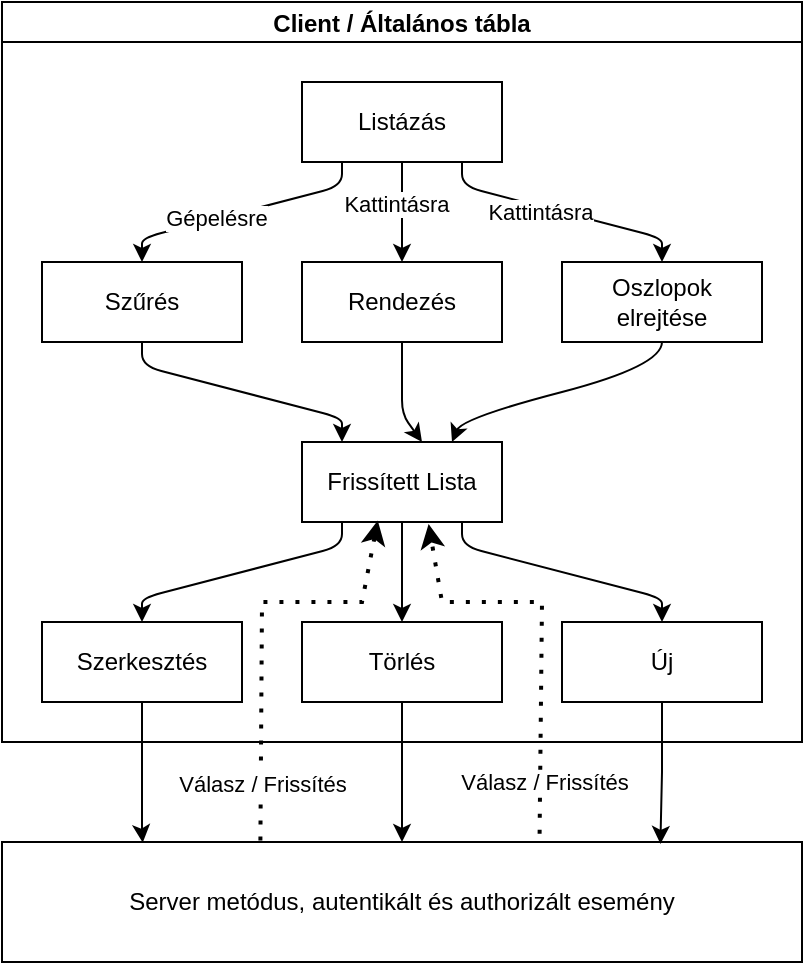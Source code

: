 <mxfile version="24.2.1" type="device">
  <diagram name="Page-1" id="GBj5iKv1wh0PbMnMIuHy">
    <mxGraphModel dx="1024" dy="586" grid="1" gridSize="10" guides="1" tooltips="1" connect="1" arrows="1" fold="1" page="1" pageScale="1" pageWidth="850" pageHeight="1100" math="0" shadow="0">
      <root>
        <mxCell id="0" />
        <mxCell id="1" parent="0" />
        <mxCell id="EJuAX2CbbpujH-HPQyCx-14" value="Client / Általános tábla" style="swimlane;startSize=20;horizontal=1;childLayout=flowLayout;flowOrientation=north;resizable=0;interRankCellSpacing=50;containerType=tree;fontSize=12;" vertex="1" parent="1">
          <mxGeometry x="80" y="100" width="400" height="370" as="geometry" />
        </mxCell>
        <mxCell id="EJuAX2CbbpujH-HPQyCx-15" value="Listázás" style="whiteSpace=wrap;html=1;" vertex="1" parent="EJuAX2CbbpujH-HPQyCx-14">
          <mxGeometry x="150" y="40" width="100" height="40" as="geometry" />
        </mxCell>
        <mxCell id="EJuAX2CbbpujH-HPQyCx-16" value="Szűrés" style="whiteSpace=wrap;html=1;" vertex="1" parent="EJuAX2CbbpujH-HPQyCx-14">
          <mxGeometry x="20" y="130" width="100" height="40" as="geometry" />
        </mxCell>
        <mxCell id="EJuAX2CbbpujH-HPQyCx-17" value="" style="html=1;rounded=1;curved=0;sourcePerimeterSpacing=0;targetPerimeterSpacing=0;startSize=6;endSize=6;noEdgeStyle=1;orthogonal=1;" edge="1" parent="EJuAX2CbbpujH-HPQyCx-14" source="EJuAX2CbbpujH-HPQyCx-15" target="EJuAX2CbbpujH-HPQyCx-16">
          <mxGeometry relative="1" as="geometry">
            <Array as="points">
              <mxPoint x="170" y="92" />
              <mxPoint x="70" y="118" />
            </Array>
          </mxGeometry>
        </mxCell>
        <mxCell id="EJuAX2CbbpujH-HPQyCx-40" value="Gépelésre" style="edgeLabel;html=1;align=center;verticalAlign=middle;resizable=0;points=[];" vertex="1" connectable="0" parent="EJuAX2CbbpujH-HPQyCx-17">
          <mxGeometry x="0.21" y="-1" relative="1" as="geometry">
            <mxPoint as="offset" />
          </mxGeometry>
        </mxCell>
        <mxCell id="EJuAX2CbbpujH-HPQyCx-18" value="Rendezés" style="whiteSpace=wrap;html=1;" vertex="1" parent="EJuAX2CbbpujH-HPQyCx-14">
          <mxGeometry x="150" y="130" width="100" height="40" as="geometry" />
        </mxCell>
        <mxCell id="EJuAX2CbbpujH-HPQyCx-19" value="" style="html=1;rounded=1;curved=0;sourcePerimeterSpacing=0;targetPerimeterSpacing=0;startSize=6;endSize=6;noEdgeStyle=1;orthogonal=1;" edge="1" parent="EJuAX2CbbpujH-HPQyCx-14" source="EJuAX2CbbpujH-HPQyCx-15" target="EJuAX2CbbpujH-HPQyCx-18">
          <mxGeometry relative="1" as="geometry">
            <Array as="points">
              <mxPoint x="200" y="94" />
              <mxPoint x="200" y="118" />
            </Array>
          </mxGeometry>
        </mxCell>
        <mxCell id="EJuAX2CbbpujH-HPQyCx-41" value="Kattintásra" style="edgeLabel;html=1;align=center;verticalAlign=middle;resizable=0;points=[];" vertex="1" connectable="0" parent="EJuAX2CbbpujH-HPQyCx-19">
          <mxGeometry x="-0.17" y="-3" relative="1" as="geometry">
            <mxPoint as="offset" />
          </mxGeometry>
        </mxCell>
        <mxCell id="EJuAX2CbbpujH-HPQyCx-22" value="" style="html=1;rounded=1;curved=0;sourcePerimeterSpacing=0;targetPerimeterSpacing=0;startSize=6;endSize=6;noEdgeStyle=1;orthogonal=1;entryX=0.6;entryY=0;entryDx=0;entryDy=0;entryPerimeter=0;" edge="1" parent="EJuAX2CbbpujH-HPQyCx-14" source="EJuAX2CbbpujH-HPQyCx-18" target="EJuAX2CbbpujH-HPQyCx-37">
          <mxGeometry relative="1" as="geometry">
            <mxPoint x="940" y="1700" as="targetPoint" />
            <Array as="points">
              <mxPoint x="200" y="182" />
              <mxPoint x="200" y="206" />
            </Array>
          </mxGeometry>
        </mxCell>
        <mxCell id="EJuAX2CbbpujH-HPQyCx-36" value="" style="html=1;rounded=1;curved=0;sourcePerimeterSpacing=0;targetPerimeterSpacing=0;startSize=6;endSize=6;noEdgeStyle=1;orthogonal=1;" edge="1" target="EJuAX2CbbpujH-HPQyCx-37" source="EJuAX2CbbpujH-HPQyCx-16" parent="EJuAX2CbbpujH-HPQyCx-14">
          <mxGeometry relative="1" as="geometry">
            <mxPoint x="873" y="1540" as="sourcePoint" />
            <Array as="points">
              <mxPoint x="70" y="182" />
              <mxPoint x="170" y="208" />
            </Array>
          </mxGeometry>
        </mxCell>
        <mxCell id="EJuAX2CbbpujH-HPQyCx-37" value="Frissített Lista" style="whiteSpace=wrap;html=1;" vertex="1" parent="EJuAX2CbbpujH-HPQyCx-14">
          <mxGeometry x="150" y="220" width="100" height="40" as="geometry" />
        </mxCell>
        <mxCell id="EJuAX2CbbpujH-HPQyCx-42" value="" style="html=1;rounded=1;curved=0;sourcePerimeterSpacing=0;targetPerimeterSpacing=0;startSize=6;endSize=6;noEdgeStyle=1;orthogonal=1;" edge="1" target="EJuAX2CbbpujH-HPQyCx-43" source="EJuAX2CbbpujH-HPQyCx-37" parent="EJuAX2CbbpujH-HPQyCx-14">
          <mxGeometry relative="1" as="geometry">
            <mxPoint x="570" y="1110" as="sourcePoint" />
            <Array as="points">
              <mxPoint x="170" y="272" />
              <mxPoint x="70" y="298" />
            </Array>
          </mxGeometry>
        </mxCell>
        <mxCell id="EJuAX2CbbpujH-HPQyCx-43" value="Szerkesztés" style="whiteSpace=wrap;html=1;" vertex="1" parent="EJuAX2CbbpujH-HPQyCx-14">
          <mxGeometry x="20" y="310" width="100" height="40" as="geometry" />
        </mxCell>
        <mxCell id="EJuAX2CbbpujH-HPQyCx-47" value="" style="html=1;rounded=1;curved=0;sourcePerimeterSpacing=0;targetPerimeterSpacing=0;startSize=6;endSize=6;noEdgeStyle=1;orthogonal=1;" edge="1" target="EJuAX2CbbpujH-HPQyCx-48" source="EJuAX2CbbpujH-HPQyCx-37" parent="EJuAX2CbbpujH-HPQyCx-14">
          <mxGeometry relative="1" as="geometry">
            <mxPoint x="515" y="960" as="sourcePoint" />
            <Array as="points">
              <mxPoint x="200" y="274" />
              <mxPoint x="200" y="298" />
            </Array>
          </mxGeometry>
        </mxCell>
        <mxCell id="EJuAX2CbbpujH-HPQyCx-49" value="" style="html=1;rounded=1;curved=0;sourcePerimeterSpacing=0;targetPerimeterSpacing=0;startSize=6;endSize=6;noEdgeStyle=1;orthogonal=1;" edge="1" target="EJuAX2CbbpujH-HPQyCx-50" source="EJuAX2CbbpujH-HPQyCx-37" parent="EJuAX2CbbpujH-HPQyCx-14">
          <mxGeometry relative="1" as="geometry">
            <mxPoint x="410" y="790" as="sourcePoint" />
            <Array as="points">
              <mxPoint x="230" y="272" />
              <mxPoint x="330" y="298" />
            </Array>
          </mxGeometry>
        </mxCell>
        <mxCell id="EJuAX2CbbpujH-HPQyCx-50" value="Új" style="whiteSpace=wrap;html=1;" vertex="1" parent="EJuAX2CbbpujH-HPQyCx-14">
          <mxGeometry x="280" y="310" width="100" height="40" as="geometry" />
        </mxCell>
        <mxCell id="EJuAX2CbbpujH-HPQyCx-51" value="" style="html=1;rounded=1;curved=0;sourcePerimeterSpacing=0;targetPerimeterSpacing=0;startSize=6;endSize=6;noEdgeStyle=1;orthogonal=1;" edge="1" target="EJuAX2CbbpujH-HPQyCx-53" source="EJuAX2CbbpujH-HPQyCx-15" parent="EJuAX2CbbpujH-HPQyCx-14">
          <mxGeometry relative="1" as="geometry">
            <mxPoint x="523" y="620" as="sourcePoint" />
            <Array as="points">
              <mxPoint x="230" y="92" />
              <mxPoint x="330" y="118" />
            </Array>
          </mxGeometry>
        </mxCell>
        <mxCell id="EJuAX2CbbpujH-HPQyCx-52" value="Kattintásra" style="edgeLabel;html=1;align=center;verticalAlign=middle;resizable=0;points=[];" vertex="1" connectable="0" parent="EJuAX2CbbpujH-HPQyCx-51">
          <mxGeometry x="-0.17" y="-3" relative="1" as="geometry">
            <mxPoint as="offset" />
          </mxGeometry>
        </mxCell>
        <mxCell id="EJuAX2CbbpujH-HPQyCx-54" style="edgeStyle=orthogonalEdgeStyle;rounded=0;orthogonalLoop=1;jettySize=auto;html=1;exitX=0.5;exitY=1;exitDx=0;exitDy=0;entryX=0.75;entryY=0;entryDx=0;entryDy=0;noEdgeStyle=1;orthogonal=1;curved=1;" edge="1" parent="EJuAX2CbbpujH-HPQyCx-14" source="EJuAX2CbbpujH-HPQyCx-53" target="EJuAX2CbbpujH-HPQyCx-37">
          <mxGeometry relative="1" as="geometry">
            <Array as="points">
              <mxPoint x="330" y="182" />
              <mxPoint x="230" y="208" />
            </Array>
          </mxGeometry>
        </mxCell>
        <mxCell id="EJuAX2CbbpujH-HPQyCx-53" value="Oszlopok elrejtése" style="whiteSpace=wrap;html=1;" vertex="1" parent="EJuAX2CbbpujH-HPQyCx-14">
          <mxGeometry x="280" y="130" width="100" height="40" as="geometry" />
        </mxCell>
        <mxCell id="EJuAX2CbbpujH-HPQyCx-48" value="Törlés" style="whiteSpace=wrap;html=1;" vertex="1" parent="EJuAX2CbbpujH-HPQyCx-14">
          <mxGeometry x="150" y="310" width="100" height="40" as="geometry" />
        </mxCell>
        <mxCell id="EJuAX2CbbpujH-HPQyCx-61" value="Server metódus, autentikált és authorizált esemény" style="rounded=0;whiteSpace=wrap;html=1;" vertex="1" parent="1">
          <mxGeometry x="80" y="520" width="400" height="60" as="geometry" />
        </mxCell>
        <mxCell id="EJuAX2CbbpujH-HPQyCx-63" style="edgeStyle=orthogonalEdgeStyle;rounded=0;orthogonalLoop=1;jettySize=auto;html=1;exitX=0.5;exitY=1;exitDx=0;exitDy=0;entryX=0.5;entryY=0;entryDx=0;entryDy=0;" edge="1" parent="1" source="EJuAX2CbbpujH-HPQyCx-48" target="EJuAX2CbbpujH-HPQyCx-61">
          <mxGeometry relative="1" as="geometry" />
        </mxCell>
        <mxCell id="EJuAX2CbbpujH-HPQyCx-64" style="edgeStyle=orthogonalEdgeStyle;rounded=0;orthogonalLoop=1;jettySize=auto;html=1;exitX=0.5;exitY=1;exitDx=0;exitDy=0;entryX=0.823;entryY=0.016;entryDx=0;entryDy=0;entryPerimeter=0;" edge="1" parent="1" source="EJuAX2CbbpujH-HPQyCx-50" target="EJuAX2CbbpujH-HPQyCx-61">
          <mxGeometry relative="1" as="geometry" />
        </mxCell>
        <mxCell id="EJuAX2CbbpujH-HPQyCx-62" style="edgeStyle=orthogonalEdgeStyle;rounded=0;orthogonalLoop=1;jettySize=auto;html=1;exitX=0.5;exitY=1;exitDx=0;exitDy=0;entryX=0.176;entryY=0.005;entryDx=0;entryDy=0;entryPerimeter=0;" edge="1" parent="1" source="EJuAX2CbbpujH-HPQyCx-43" target="EJuAX2CbbpujH-HPQyCx-61">
          <mxGeometry relative="1" as="geometry">
            <mxPoint x="170" y="563" as="targetPoint" />
            <Array as="points">
              <mxPoint x="150" y="516" />
              <mxPoint x="150" y="516" />
            </Array>
          </mxGeometry>
        </mxCell>
        <mxCell id="EJuAX2CbbpujH-HPQyCx-69" value="" style="endArrow=classic;dashed=1;html=1;dashPattern=1 3;strokeWidth=2;rounded=0;exitX=0.323;exitY=-0.012;exitDx=0;exitDy=0;exitPerimeter=0;entryX=0.379;entryY=0.982;entryDx=0;entryDy=0;entryPerimeter=0;startArrow=none;startFill=0;endFill=1;" edge="1" parent="1" source="EJuAX2CbbpujH-HPQyCx-61" target="EJuAX2CbbpujH-HPQyCx-37">
          <mxGeometry width="50" height="50" relative="1" as="geometry">
            <mxPoint x="210" y="500" as="sourcePoint" />
            <mxPoint x="260" y="400" as="targetPoint" />
            <Array as="points">
              <mxPoint x="210" y="400" />
              <mxPoint x="260" y="400" />
            </Array>
          </mxGeometry>
        </mxCell>
        <mxCell id="EJuAX2CbbpujH-HPQyCx-71" value="Válasz / Frissítés" style="edgeLabel;html=1;align=center;verticalAlign=middle;resizable=0;points=[];" vertex="1" connectable="0" parent="EJuAX2CbbpujH-HPQyCx-69">
          <mxGeometry x="-0.736" relative="1" as="geometry">
            <mxPoint y="-1" as="offset" />
          </mxGeometry>
        </mxCell>
        <mxCell id="EJuAX2CbbpujH-HPQyCx-70" value="" style="endArrow=classic;dashed=1;html=1;dashPattern=1 3;strokeWidth=2;rounded=0;exitX=0.672;exitY=-0.068;exitDx=0;exitDy=0;exitPerimeter=0;entryX=0.633;entryY=1.025;entryDx=0;entryDy=0;entryPerimeter=0;startArrow=none;startFill=0;endFill=1;" edge="1" parent="1" source="EJuAX2CbbpujH-HPQyCx-61" target="EJuAX2CbbpujH-HPQyCx-37">
          <mxGeometry width="50" height="50" relative="1" as="geometry">
            <mxPoint x="219" y="529" as="sourcePoint" />
            <mxPoint x="272" y="372" as="targetPoint" />
            <Array as="points">
              <mxPoint x="350" y="400" />
              <mxPoint x="300" y="400" />
            </Array>
          </mxGeometry>
        </mxCell>
        <mxCell id="EJuAX2CbbpujH-HPQyCx-72" value="Válasz / Frissítés" style="edgeLabel;html=1;align=center;verticalAlign=middle;resizable=0;points=[];" vertex="1" connectable="0" parent="EJuAX2CbbpujH-HPQyCx-70">
          <mxGeometry x="-0.811" y="-2" relative="1" as="geometry">
            <mxPoint y="-7" as="offset" />
          </mxGeometry>
        </mxCell>
      </root>
    </mxGraphModel>
  </diagram>
</mxfile>
